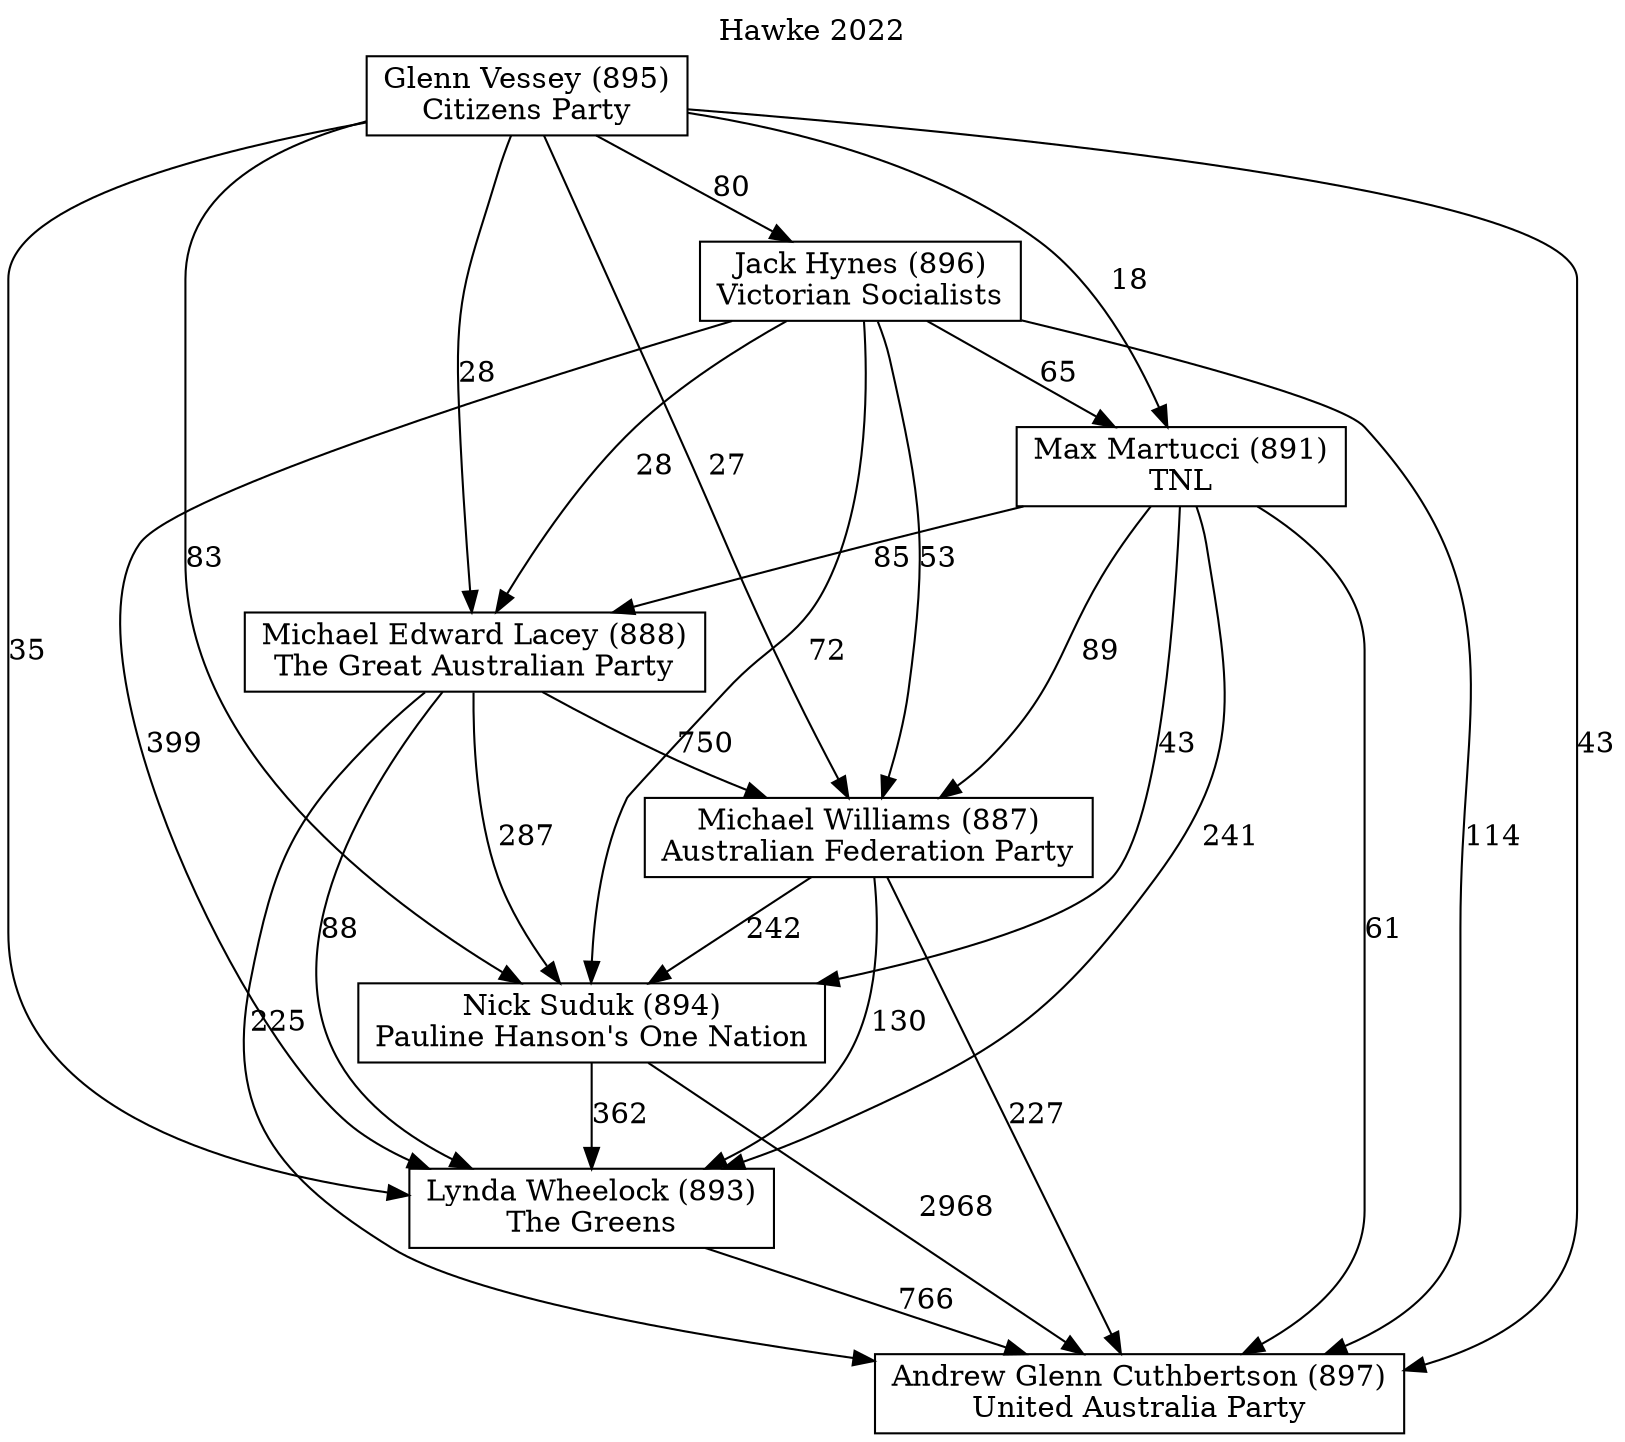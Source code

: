 // House preference flow
digraph "Andrew Glenn Cuthbertson (897)_Hawke_2022" {
	graph [label="Hawke 2022" labelloc=t mclimit=10]
	node [shape=box]
	"Glenn Vessey (895)" [label="Glenn Vessey (895)
Citizens Party"]
	"Jack Hynes (896)" [label="Jack Hynes (896)
Victorian Socialists"]
	"Lynda Wheelock (893)" [label="Lynda Wheelock (893)
The Greens"]
	"Michael Williams (887)" [label="Michael Williams (887)
Australian Federation Party"]
	"Max Martucci (891)" [label="Max Martucci (891)
TNL"]
	"Andrew Glenn Cuthbertson (897)" [label="Andrew Glenn Cuthbertson (897)
United Australia Party"]
	"Nick Suduk (894)" [label="Nick Suduk (894)
Pauline Hanson's One Nation"]
	"Michael Edward Lacey (888)" [label="Michael Edward Lacey (888)
The Great Australian Party"]
	"Michael Williams (887)" -> "Nick Suduk (894)" [label=242]
	"Max Martucci (891)" -> "Andrew Glenn Cuthbertson (897)" [label=61]
	"Jack Hynes (896)" -> "Michael Edward Lacey (888)" [label=28]
	"Jack Hynes (896)" -> "Nick Suduk (894)" [label=72]
	"Michael Williams (887)" -> "Andrew Glenn Cuthbertson (897)" [label=227]
	"Max Martucci (891)" -> "Michael Edward Lacey (888)" [label=85]
	"Nick Suduk (894)" -> "Andrew Glenn Cuthbertson (897)" [label=2968]
	"Michael Edward Lacey (888)" -> "Michael Williams (887)" [label=750]
	"Glenn Vessey (895)" -> "Michael Williams (887)" [label=27]
	"Michael Edward Lacey (888)" -> "Nick Suduk (894)" [label=287]
	"Jack Hynes (896)" -> "Andrew Glenn Cuthbertson (897)" [label=114]
	"Jack Hynes (896)" -> "Lynda Wheelock (893)" [label=399]
	"Glenn Vessey (895)" -> "Max Martucci (891)" [label=18]
	"Max Martucci (891)" -> "Lynda Wheelock (893)" [label=241]
	"Glenn Vessey (895)" -> "Lynda Wheelock (893)" [label=35]
	"Michael Edward Lacey (888)" -> "Lynda Wheelock (893)" [label=88]
	"Michael Williams (887)" -> "Lynda Wheelock (893)" [label=130]
	"Jack Hynes (896)" -> "Max Martucci (891)" [label=65]
	"Max Martucci (891)" -> "Michael Williams (887)" [label=89]
	"Glenn Vessey (895)" -> "Jack Hynes (896)" [label=80]
	"Glenn Vessey (895)" -> "Andrew Glenn Cuthbertson (897)" [label=43]
	"Michael Edward Lacey (888)" -> "Andrew Glenn Cuthbertson (897)" [label=225]
	"Glenn Vessey (895)" -> "Nick Suduk (894)" [label=83]
	"Jack Hynes (896)" -> "Michael Williams (887)" [label=53]
	"Glenn Vessey (895)" -> "Michael Edward Lacey (888)" [label=28]
	"Max Martucci (891)" -> "Nick Suduk (894)" [label=43]
	"Lynda Wheelock (893)" -> "Andrew Glenn Cuthbertson (897)" [label=766]
	"Nick Suduk (894)" -> "Lynda Wheelock (893)" [label=362]
}
